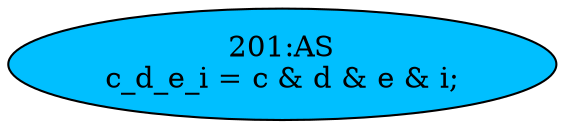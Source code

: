 strict digraph "" {
	node [label="\N"];
	"201:AS"	 [ast="<pyverilog.vparser.ast.Assign object at 0x7f14ceedf050>",
		def_var="['c_d_e_i']",
		fillcolor=deepskyblue,
		label="201:AS
c_d_e_i = c & d & e & i;",
		statements="[]",
		style=filled,
		typ=Assign,
		use_var="['c', 'd', 'e', 'i']"];
}
